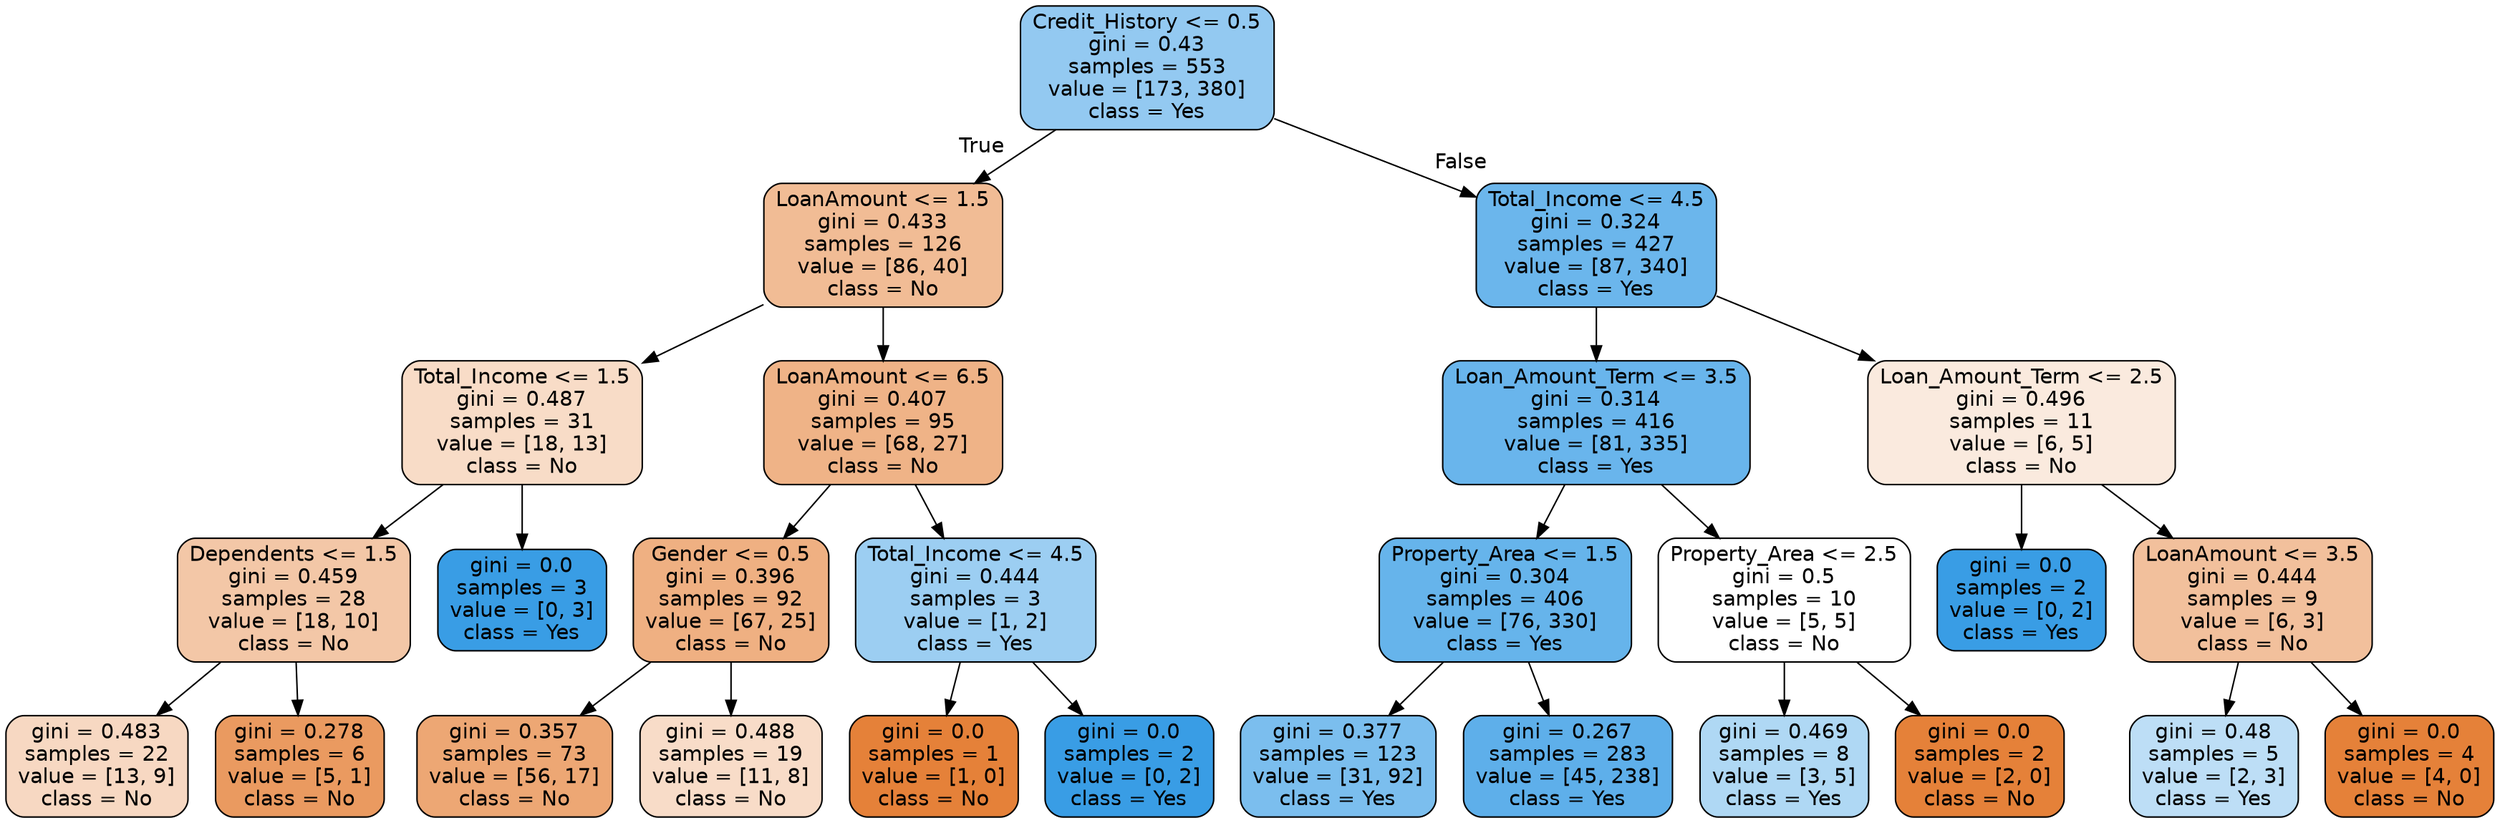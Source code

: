 digraph Tree {
node [shape=box, style="filled, rounded", color="black", fontname=helvetica] ;
edge [fontname=helvetica] ;
0 [label="Credit_History <= 0.5\ngini = 0.43\nsamples = 553\nvalue = [173, 380]\nclass = Yes", fillcolor="#399de58b"] ;
1 [label="LoanAmount <= 1.5\ngini = 0.433\nsamples = 126\nvalue = [86, 40]\nclass = No", fillcolor="#e5813988"] ;
0 -> 1 [labeldistance=2.5, labelangle=45, headlabel="True"] ;
2 [label="Total_Income <= 1.5\ngini = 0.487\nsamples = 31\nvalue = [18, 13]\nclass = No", fillcolor="#e5813947"] ;
1 -> 2 ;
3 [label="Dependents <= 1.5\ngini = 0.459\nsamples = 28\nvalue = [18, 10]\nclass = No", fillcolor="#e5813971"] ;
2 -> 3 ;
4 [label="gini = 0.483\nsamples = 22\nvalue = [13, 9]\nclass = No", fillcolor="#e581394e"] ;
3 -> 4 ;
5 [label="gini = 0.278\nsamples = 6\nvalue = [5, 1]\nclass = No", fillcolor="#e58139cc"] ;
3 -> 5 ;
6 [label="gini = 0.0\nsamples = 3\nvalue = [0, 3]\nclass = Yes", fillcolor="#399de5ff"] ;
2 -> 6 ;
7 [label="LoanAmount <= 6.5\ngini = 0.407\nsamples = 95\nvalue = [68, 27]\nclass = No", fillcolor="#e581399a"] ;
1 -> 7 ;
8 [label="Gender <= 0.5\ngini = 0.396\nsamples = 92\nvalue = [67, 25]\nclass = No", fillcolor="#e58139a0"] ;
7 -> 8 ;
9 [label="gini = 0.357\nsamples = 73\nvalue = [56, 17]\nclass = No", fillcolor="#e58139b2"] ;
8 -> 9 ;
10 [label="gini = 0.488\nsamples = 19\nvalue = [11, 8]\nclass = No", fillcolor="#e5813946"] ;
8 -> 10 ;
11 [label="Total_Income <= 4.5\ngini = 0.444\nsamples = 3\nvalue = [1, 2]\nclass = Yes", fillcolor="#399de57f"] ;
7 -> 11 ;
12 [label="gini = 0.0\nsamples = 1\nvalue = [1, 0]\nclass = No", fillcolor="#e58139ff"] ;
11 -> 12 ;
13 [label="gini = 0.0\nsamples = 2\nvalue = [0, 2]\nclass = Yes", fillcolor="#399de5ff"] ;
11 -> 13 ;
14 [label="Total_Income <= 4.5\ngini = 0.324\nsamples = 427\nvalue = [87, 340]\nclass = Yes", fillcolor="#399de5be"] ;
0 -> 14 [labeldistance=2.5, labelangle=-45, headlabel="False"] ;
15 [label="Loan_Amount_Term <= 3.5\ngini = 0.314\nsamples = 416\nvalue = [81, 335]\nclass = Yes", fillcolor="#399de5c1"] ;
14 -> 15 ;
16 [label="Property_Area <= 1.5\ngini = 0.304\nsamples = 406\nvalue = [76, 330]\nclass = Yes", fillcolor="#399de5c4"] ;
15 -> 16 ;
17 [label="gini = 0.377\nsamples = 123\nvalue = [31, 92]\nclass = Yes", fillcolor="#399de5a9"] ;
16 -> 17 ;
18 [label="gini = 0.267\nsamples = 283\nvalue = [45, 238]\nclass = Yes", fillcolor="#399de5cf"] ;
16 -> 18 ;
19 [label="Property_Area <= 2.5\ngini = 0.5\nsamples = 10\nvalue = [5, 5]\nclass = No", fillcolor="#e5813900"] ;
15 -> 19 ;
20 [label="gini = 0.469\nsamples = 8\nvalue = [3, 5]\nclass = Yes", fillcolor="#399de566"] ;
19 -> 20 ;
21 [label="gini = 0.0\nsamples = 2\nvalue = [2, 0]\nclass = No", fillcolor="#e58139ff"] ;
19 -> 21 ;
22 [label="Loan_Amount_Term <= 2.5\ngini = 0.496\nsamples = 11\nvalue = [6, 5]\nclass = No", fillcolor="#e581392a"] ;
14 -> 22 ;
23 [label="gini = 0.0\nsamples = 2\nvalue = [0, 2]\nclass = Yes", fillcolor="#399de5ff"] ;
22 -> 23 ;
24 [label="LoanAmount <= 3.5\ngini = 0.444\nsamples = 9\nvalue = [6, 3]\nclass = No", fillcolor="#e581397f"] ;
22 -> 24 ;
25 [label="gini = 0.48\nsamples = 5\nvalue = [2, 3]\nclass = Yes", fillcolor="#399de555"] ;
24 -> 25 ;
26 [label="gini = 0.0\nsamples = 4\nvalue = [4, 0]\nclass = No", fillcolor="#e58139ff"] ;
24 -> 26 ;
}